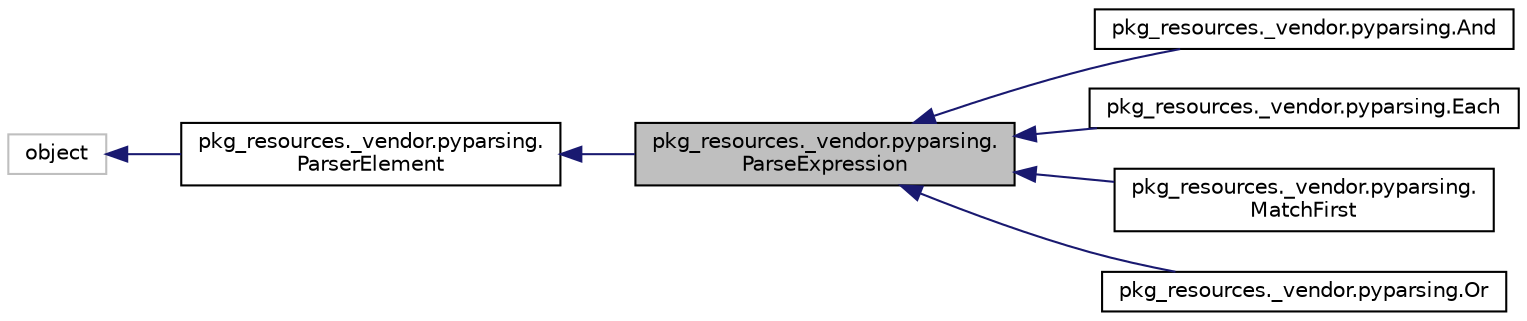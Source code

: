 digraph "pkg_resources._vendor.pyparsing.ParseExpression"
{
 // LATEX_PDF_SIZE
  edge [fontname="Helvetica",fontsize="10",labelfontname="Helvetica",labelfontsize="10"];
  node [fontname="Helvetica",fontsize="10",shape=record];
  rankdir="LR";
  Node1 [label="pkg_resources._vendor.pyparsing.\lParseExpression",height=0.2,width=0.4,color="black", fillcolor="grey75", style="filled", fontcolor="black",tooltip=" "];
  Node2 -> Node1 [dir="back",color="midnightblue",fontsize="10",style="solid",fontname="Helvetica"];
  Node2 [label="pkg_resources._vendor.pyparsing.\lParserElement",height=0.2,width=0.4,color="black", fillcolor="white", style="filled",URL="$de/df0/classpkg__resources_1_1__vendor_1_1pyparsing_1_1_parser_element.html",tooltip=" "];
  Node3 -> Node2 [dir="back",color="midnightblue",fontsize="10",style="solid",fontname="Helvetica"];
  Node3 [label="object",height=0.2,width=0.4,color="grey75", fillcolor="white", style="filled",tooltip=" "];
  Node1 -> Node4 [dir="back",color="midnightblue",fontsize="10",style="solid",fontname="Helvetica"];
  Node4 [label="pkg_resources._vendor.pyparsing.And",height=0.2,width=0.4,color="black", fillcolor="white", style="filled",URL="$d3/dbf/classpkg__resources_1_1__vendor_1_1pyparsing_1_1_and.html",tooltip=" "];
  Node1 -> Node5 [dir="back",color="midnightblue",fontsize="10",style="solid",fontname="Helvetica"];
  Node5 [label="pkg_resources._vendor.pyparsing.Each",height=0.2,width=0.4,color="black", fillcolor="white", style="filled",URL="$df/d08/classpkg__resources_1_1__vendor_1_1pyparsing_1_1_each.html",tooltip=" "];
  Node1 -> Node6 [dir="back",color="midnightblue",fontsize="10",style="solid",fontname="Helvetica"];
  Node6 [label="pkg_resources._vendor.pyparsing.\lMatchFirst",height=0.2,width=0.4,color="black", fillcolor="white", style="filled",URL="$d6/d2c/classpkg__resources_1_1__vendor_1_1pyparsing_1_1_match_first.html",tooltip=" "];
  Node1 -> Node7 [dir="back",color="midnightblue",fontsize="10",style="solid",fontname="Helvetica"];
  Node7 [label="pkg_resources._vendor.pyparsing.Or",height=0.2,width=0.4,color="black", fillcolor="white", style="filled",URL="$d8/d5b/classpkg__resources_1_1__vendor_1_1pyparsing_1_1_or.html",tooltip=" "];
}
